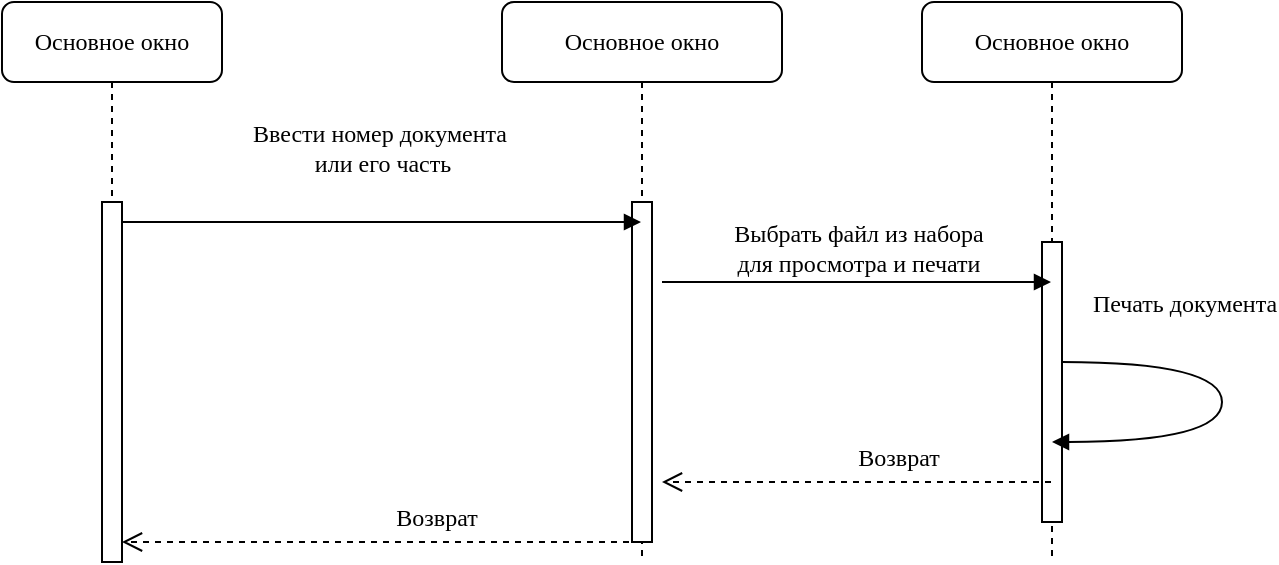 <mxfile version="23.1.5" type="device">
  <diagram name="Page-1" id="13e1069c-82ec-6db2-03f1-153e76fe0fe0">
    <mxGraphModel dx="1178" dy="790" grid="1" gridSize="10" guides="1" tooltips="1" connect="1" arrows="1" fold="1" page="1" pageScale="1" pageWidth="1100" pageHeight="850" background="none" math="0" shadow="0">
      <root>
        <mxCell id="0" />
        <mxCell id="1" parent="0" />
        <mxCell id="0uyyKzdzyCZ4jg-xGAao-1" value="Основное окно" style="shape=umlLifeline;perimeter=lifelinePerimeter;whiteSpace=wrap;html=1;container=1;collapsible=0;recursiveResize=0;outlineConnect=0;rounded=1;shadow=0;comic=0;labelBackgroundColor=none;strokeWidth=1;fontFamily=Verdana;fontSize=12;align=center;" vertex="1" parent="1">
          <mxGeometry x="380" y="120" width="140" height="280" as="geometry" />
        </mxCell>
        <mxCell id="0uyyKzdzyCZ4jg-xGAao-2" value="" style="html=1;points=[];perimeter=orthogonalPerimeter;rounded=0;shadow=0;comic=0;labelBackgroundColor=none;strokeWidth=1;fontFamily=Verdana;fontSize=12;align=center;" vertex="1" parent="0uyyKzdzyCZ4jg-xGAao-1">
          <mxGeometry x="65" y="100" width="10" height="170" as="geometry" />
        </mxCell>
        <mxCell id="0uyyKzdzyCZ4jg-xGAao-3" value="Основное окно" style="shape=umlLifeline;perimeter=lifelinePerimeter;whiteSpace=wrap;html=1;container=1;collapsible=0;recursiveResize=0;outlineConnect=0;rounded=1;shadow=0;comic=0;labelBackgroundColor=none;strokeWidth=1;fontFamily=Verdana;fontSize=12;align=center;" vertex="1" parent="1">
          <mxGeometry x="590" y="120" width="130" height="280" as="geometry" />
        </mxCell>
        <mxCell id="0uyyKzdzyCZ4jg-xGAao-4" value="" style="html=1;points=[];perimeter=orthogonalPerimeter;rounded=0;shadow=0;comic=0;labelBackgroundColor=none;strokeWidth=1;fontFamily=Verdana;fontSize=12;align=center;" vertex="1" parent="0uyyKzdzyCZ4jg-xGAao-3">
          <mxGeometry x="60" y="120" width="10" height="140" as="geometry" />
        </mxCell>
        <mxCell id="0uyyKzdzyCZ4jg-xGAao-11" value="&lt;div&gt;Печать документа&lt;/div&gt;" style="html=1;verticalAlign=bottom;endArrow=block;labelBackgroundColor=none;fontFamily=Verdana;fontSize=12;elbow=vertical;edgeStyle=orthogonalEdgeStyle;curved=1;exitX=1;exitY=0.429;exitDx=0;exitDy=0;exitPerimeter=0;" edge="1" parent="0uyyKzdzyCZ4jg-xGAao-3" target="0uyyKzdzyCZ4jg-xGAao-3" source="0uyyKzdzyCZ4jg-xGAao-4">
          <mxGeometry x="-0.406" y="20" relative="1" as="geometry">
            <mxPoint x="80" y="180" as="sourcePoint" />
            <mxPoint x="410" y="240" as="targetPoint" />
            <Array as="points">
              <mxPoint x="150" y="180" />
              <mxPoint x="150" y="220" />
            </Array>
            <mxPoint as="offset" />
          </mxGeometry>
        </mxCell>
        <mxCell id="0uyyKzdzyCZ4jg-xGAao-5" value="Основное окно " style="shape=umlLifeline;perimeter=lifelinePerimeter;whiteSpace=wrap;html=1;container=1;collapsible=0;recursiveResize=0;outlineConnect=0;rounded=1;shadow=0;comic=0;labelBackgroundColor=none;strokeWidth=1;fontFamily=Verdana;fontSize=12;align=center;" vertex="1" parent="1">
          <mxGeometry x="130" y="120" width="110" height="280" as="geometry" />
        </mxCell>
        <mxCell id="0uyyKzdzyCZ4jg-xGAao-6" value="" style="html=1;points=[];perimeter=orthogonalPerimeter;rounded=0;shadow=0;comic=0;labelBackgroundColor=none;strokeWidth=1;fontFamily=Verdana;fontSize=12;align=center;" vertex="1" parent="0uyyKzdzyCZ4jg-xGAao-5">
          <mxGeometry x="50" y="100" width="10" height="180" as="geometry" />
        </mxCell>
        <mxCell id="0uyyKzdzyCZ4jg-xGAao-7" value="Ввести номер документа&amp;nbsp;&lt;br&gt;или его часть" style="html=1;verticalAlign=bottom;endArrow=block;labelBackgroundColor=none;fontFamily=Verdana;fontSize=12;edgeStyle=elbowEdgeStyle;elbow=vertical;" edge="1" parent="1" target="0uyyKzdzyCZ4jg-xGAao-1">
          <mxGeometry x="0.002" y="20" relative="1" as="geometry">
            <mxPoint x="190" y="230" as="sourcePoint" />
            <mxPoint x="325" y="230" as="targetPoint" />
            <Array as="points">
              <mxPoint x="260" y="230" />
            </Array>
            <mxPoint as="offset" />
          </mxGeometry>
        </mxCell>
        <mxCell id="0uyyKzdzyCZ4jg-xGAao-8" value="Возврат" style="html=1;verticalAlign=bottom;endArrow=open;dashed=1;endSize=8;labelBackgroundColor=none;fontFamily=Verdana;fontSize=12;" edge="1" parent="1" source="0uyyKzdzyCZ4jg-xGAao-1">
          <mxGeometry x="-0.197" y="-3" relative="1" as="geometry">
            <mxPoint x="190" y="390.0" as="targetPoint" />
            <mxPoint x="410" y="390" as="sourcePoint" />
            <Array as="points" />
            <mxPoint x="1" as="offset" />
          </mxGeometry>
        </mxCell>
        <mxCell id="0uyyKzdzyCZ4jg-xGAao-9" value="Возврат" style="html=1;verticalAlign=bottom;endArrow=open;dashed=1;endSize=8;labelBackgroundColor=none;fontFamily=Verdana;fontSize=12;" edge="1" parent="1" source="0uyyKzdzyCZ4jg-xGAao-3">
          <mxGeometry x="-0.197" y="-3" relative="1" as="geometry">
            <mxPoint x="460" y="360" as="targetPoint" />
            <mxPoint x="630" y="360" as="sourcePoint" />
            <Array as="points" />
            <mxPoint x="1" as="offset" />
          </mxGeometry>
        </mxCell>
        <mxCell id="0uyyKzdzyCZ4jg-xGAao-10" value="Выбрать файл из набора&lt;br&gt;для просмотра и печати" style="html=1;verticalAlign=bottom;endArrow=block;labelBackgroundColor=none;fontFamily=Verdana;fontSize=12;edgeStyle=elbowEdgeStyle;elbow=vertical;" edge="1" parent="1" target="0uyyKzdzyCZ4jg-xGAao-3">
          <mxGeometry relative="1" as="geometry">
            <mxPoint x="460" y="260" as="sourcePoint" />
            <Array as="points" />
            <mxPoint x="625" y="259.5" as="targetPoint" />
          </mxGeometry>
        </mxCell>
      </root>
    </mxGraphModel>
  </diagram>
</mxfile>
